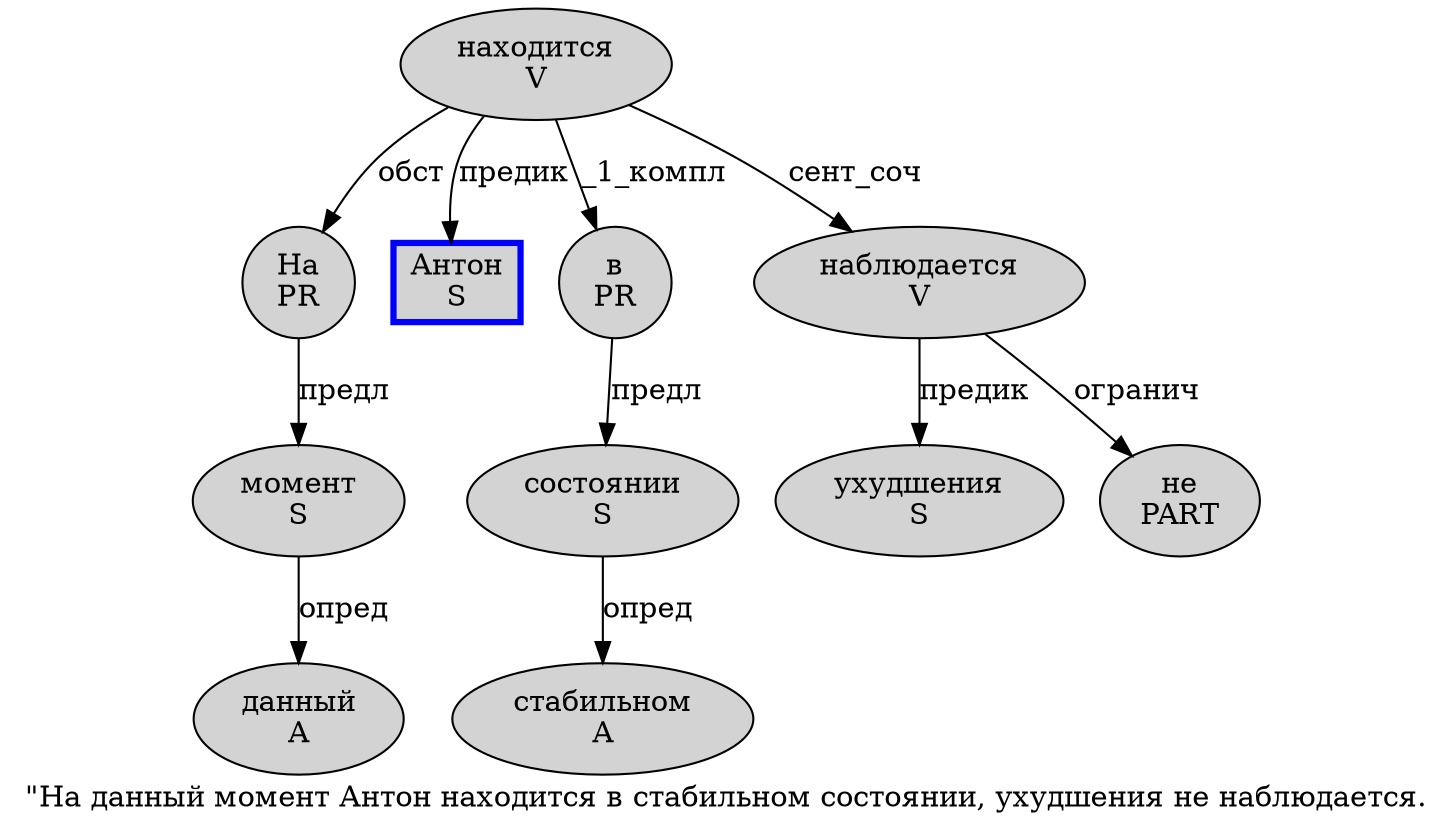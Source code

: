 digraph SENTENCE_310 {
	graph [label="\"На данный момент Антон находится в стабильном состоянии, ухудшения не наблюдается."]
	node [style=filled]
		1 [label="На
PR" color="" fillcolor=lightgray penwidth=1 shape=ellipse]
		2 [label="данный
A" color="" fillcolor=lightgray penwidth=1 shape=ellipse]
		3 [label="момент
S" color="" fillcolor=lightgray penwidth=1 shape=ellipse]
		4 [label="Антон
S" color=blue fillcolor=lightgray penwidth=3 shape=box]
		5 [label="находится
V" color="" fillcolor=lightgray penwidth=1 shape=ellipse]
		6 [label="в
PR" color="" fillcolor=lightgray penwidth=1 shape=ellipse]
		7 [label="стабильном
A" color="" fillcolor=lightgray penwidth=1 shape=ellipse]
		8 [label="состоянии
S" color="" fillcolor=lightgray penwidth=1 shape=ellipse]
		10 [label="ухудшения
S" color="" fillcolor=lightgray penwidth=1 shape=ellipse]
		11 [label="не
PART" color="" fillcolor=lightgray penwidth=1 shape=ellipse]
		12 [label="наблюдается
V" color="" fillcolor=lightgray penwidth=1 shape=ellipse]
			3 -> 2 [label="опред"]
			1 -> 3 [label="предл"]
			6 -> 8 [label="предл"]
			8 -> 7 [label="опред"]
			12 -> 10 [label="предик"]
			12 -> 11 [label="огранич"]
			5 -> 1 [label="обст"]
			5 -> 4 [label="предик"]
			5 -> 6 [label="_1_компл"]
			5 -> 12 [label="сент_соч"]
}